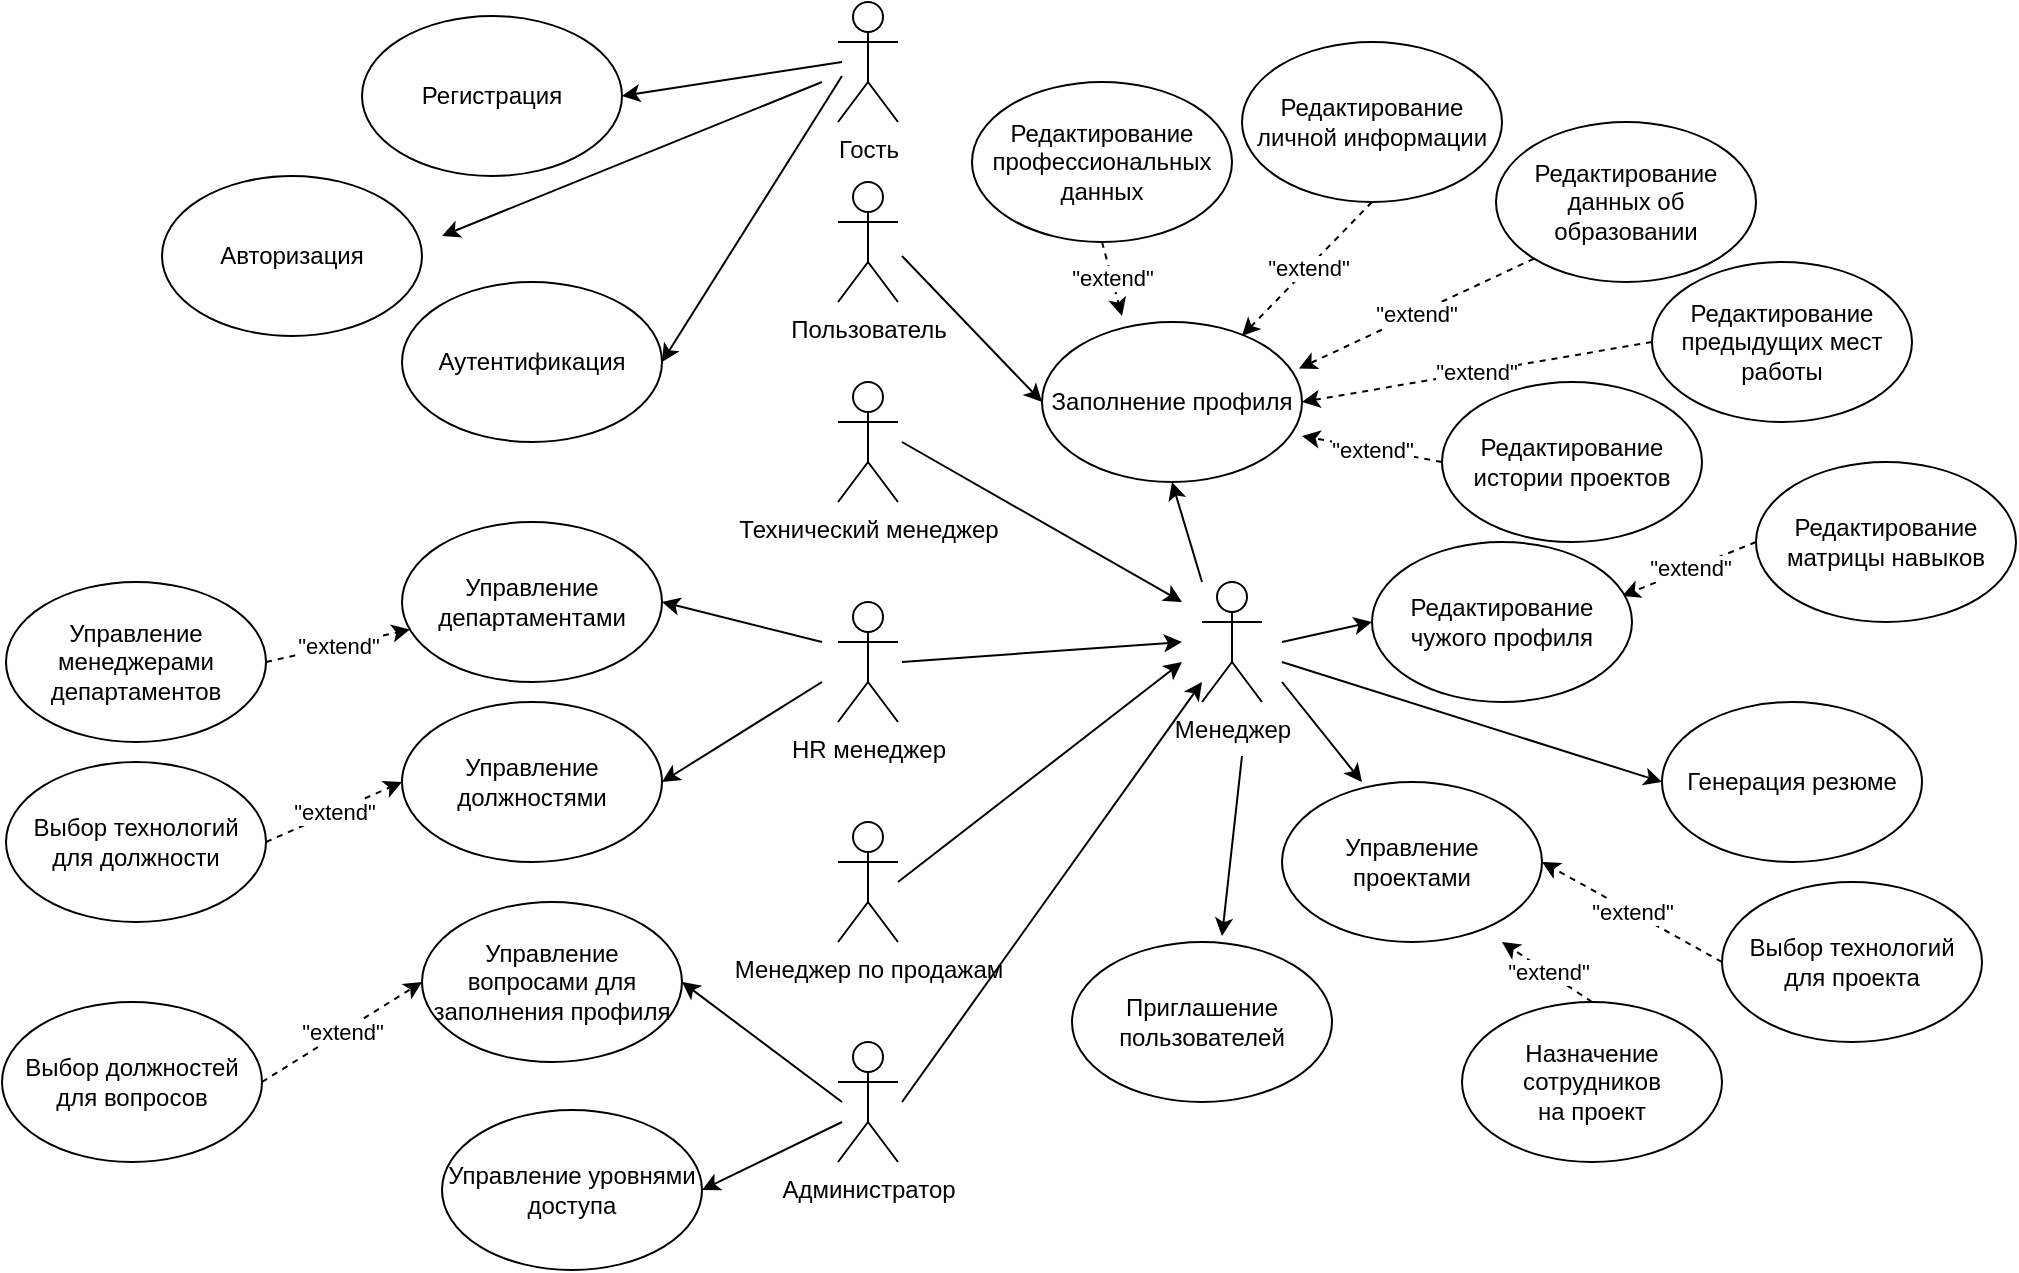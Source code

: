 <mxfile version="10.6.7" type="device"><diagram id="U9gi9Wkgtx3VS2Ca-AUP" name="Page-1"><mxGraphModel dx="1162" dy="649" grid="1" gridSize="10" guides="1" tooltips="1" connect="1" arrows="1" fold="1" page="1" pageScale="1" pageWidth="1169" pageHeight="827" math="0" shadow="0"><root><mxCell id="0"/><mxCell id="1" parent="0"/><mxCell id="jDqMIIxc6Rgo0IjmAow2-37" style="edgeStyle=none;orthogonalLoop=1;jettySize=auto;html=1;entryX=0;entryY=0.5;entryDx=0;entryDy=0;strokeColor=#000000;" parent="1" target="jDqMIIxc6Rgo0IjmAow2-9" edge="1"><mxGeometry relative="1" as="geometry"><mxPoint x="490" y="140" as="sourcePoint"/></mxGeometry></mxCell><mxCell id="jDqMIIxc6Rgo0IjmAow2-1" value="Пользователь&lt;br&gt;" style="shape=umlActor;verticalLabelPosition=bottom;labelBackgroundColor=#ffffff;verticalAlign=top;html=1;outlineConnect=0;" parent="1" vertex="1"><mxGeometry x="458" y="103" width="30" height="60" as="geometry"/></mxCell><mxCell id="jDqMIIxc6Rgo0IjmAow2-33" style="orthogonalLoop=1;jettySize=auto;html=1;strokeColor=#000000;" parent="1" edge="1"><mxGeometry relative="1" as="geometry"><mxPoint x="490" y="233" as="sourcePoint"/><mxPoint x="630" y="313" as="targetPoint"/></mxGeometry></mxCell><mxCell id="jDqMIIxc6Rgo0IjmAow2-6" value="Технический менеджер&lt;br&gt;&lt;br&gt;" style="shape=umlActor;verticalLabelPosition=bottom;labelBackgroundColor=#ffffff;verticalAlign=top;html=1;outlineConnect=0;" parent="1" vertex="1"><mxGeometry x="458" y="203" width="30" height="60" as="geometry"/></mxCell><mxCell id="jDqMIIxc6Rgo0IjmAow2-35" style="edgeStyle=none;orthogonalLoop=1;jettySize=auto;html=1;strokeColor=#000000;" parent="1" edge="1"><mxGeometry relative="1" as="geometry"><mxPoint x="490" y="343" as="sourcePoint"/><mxPoint x="630" y="333" as="targetPoint"/></mxGeometry></mxCell><mxCell id="jDqMIIxc6Rgo0IjmAow2-53" style="edgeStyle=none;orthogonalLoop=1;jettySize=auto;html=1;entryX=1;entryY=0.5;entryDx=0;entryDy=0;strokeColor=#000000;" parent="1" target="jDqMIIxc6Rgo0IjmAow2-18" edge="1"><mxGeometry relative="1" as="geometry"><mxPoint x="450" y="333" as="sourcePoint"/></mxGeometry></mxCell><mxCell id="jDqMIIxc6Rgo0IjmAow2-61" style="edgeStyle=none;orthogonalLoop=1;jettySize=auto;html=1;entryX=1;entryY=0.5;entryDx=0;entryDy=0;strokeColor=#000000;" parent="1" target="jDqMIIxc6Rgo0IjmAow2-22" edge="1"><mxGeometry relative="1" as="geometry"><mxPoint x="450" y="353" as="sourcePoint"/></mxGeometry></mxCell><mxCell id="jDqMIIxc6Rgo0IjmAow2-7" value="HR менеджер&lt;br&gt;" style="shape=umlActor;verticalLabelPosition=bottom;labelBackgroundColor=#ffffff;verticalAlign=top;html=1;outlineConnect=0;" parent="1" vertex="1"><mxGeometry x="458" y="313" width="30" height="60" as="geometry"/></mxCell><mxCell id="jDqMIIxc6Rgo0IjmAow2-36" style="edgeStyle=none;orthogonalLoop=1;jettySize=auto;html=1;strokeColor=#000000;" parent="1" edge="1"><mxGeometry relative="1" as="geometry"><mxPoint x="488" y="453" as="sourcePoint"/><mxPoint x="630" y="343" as="targetPoint"/></mxGeometry></mxCell><mxCell id="jDqMIIxc6Rgo0IjmAow2-8" value="Менеджер по продажам" style="shape=umlActor;verticalLabelPosition=bottom;labelBackgroundColor=#ffffff;verticalAlign=top;html=1;outlineConnect=0;" parent="1" vertex="1"><mxGeometry x="458" y="423" width="30" height="60" as="geometry"/></mxCell><mxCell id="jDqMIIxc6Rgo0IjmAow2-9" value="Заполнение профиля&lt;br&gt;" style="ellipse;whiteSpace=wrap;html=1;" parent="1" vertex="1"><mxGeometry x="560" y="173" width="130" height="80" as="geometry"/></mxCell><mxCell id="jDqMIIxc6Rgo0IjmAow2-41" value="&quot;extend&quot;" style="edgeStyle=none;orthogonalLoop=1;jettySize=auto;html=1;exitX=0.5;exitY=1;exitDx=0;exitDy=0;dashed=1;strokeColor=#000000;entryX=0.769;entryY=0.087;entryDx=0;entryDy=0;entryPerimeter=0;" parent="1" source="jDqMIIxc6Rgo0IjmAow2-10" target="jDqMIIxc6Rgo0IjmAow2-9" edge="1"><mxGeometry relative="1" as="geometry"><mxPoint x="650" y="170" as="targetPoint"/></mxGeometry></mxCell><mxCell id="jDqMIIxc6Rgo0IjmAow2-10" value="Редактирование личной информации&lt;br&gt;" style="ellipse;whiteSpace=wrap;html=1;" parent="1" vertex="1"><mxGeometry x="660" y="33" width="130" height="80" as="geometry"/></mxCell><mxCell id="jDqMIIxc6Rgo0IjmAow2-42" value="&quot;extend&quot;" style="edgeStyle=none;orthogonalLoop=1;jettySize=auto;html=1;exitX=0;exitY=1;exitDx=0;exitDy=0;entryX=0.988;entryY=0.291;entryDx=0;entryDy=0;dashed=1;strokeColor=#000000;entryPerimeter=0;" parent="1" source="jDqMIIxc6Rgo0IjmAow2-11" target="jDqMIIxc6Rgo0IjmAow2-9" edge="1"><mxGeometry relative="1" as="geometry"/></mxCell><mxCell id="jDqMIIxc6Rgo0IjmAow2-11" value="Редактирование данных об образовании&lt;br&gt;" style="ellipse;whiteSpace=wrap;html=1;" parent="1" vertex="1"><mxGeometry x="787" y="73" width="130" height="80" as="geometry"/></mxCell><mxCell id="jDqMIIxc6Rgo0IjmAow2-40" value="&quot;extend&quot;" style="edgeStyle=none;orthogonalLoop=1;jettySize=auto;html=1;exitX=0.5;exitY=1;exitDx=0;exitDy=0;strokeColor=#000000;dashed=1;" parent="1" source="jDqMIIxc6Rgo0IjmAow2-12" edge="1"><mxGeometry relative="1" as="geometry"><mxPoint x="600" y="170" as="targetPoint"/></mxGeometry></mxCell><mxCell id="jDqMIIxc6Rgo0IjmAow2-12" value="Редактирование профессиональных данных&lt;br&gt;" style="ellipse;whiteSpace=wrap;html=1;" parent="1" vertex="1"><mxGeometry x="525" y="53" width="130" height="80" as="geometry"/></mxCell><mxCell id="jDqMIIxc6Rgo0IjmAow2-43" value="&quot;extend&quot;" style="edgeStyle=none;orthogonalLoop=1;jettySize=auto;html=1;exitX=0;exitY=0.5;exitDx=0;exitDy=0;dashed=1;strokeColor=#000000;entryX=1;entryY=0.5;entryDx=0;entryDy=0;" parent="1" source="jDqMIIxc6Rgo0IjmAow2-13" target="jDqMIIxc6Rgo0IjmAow2-9" edge="1"><mxGeometry relative="1" as="geometry"><mxPoint x="700" y="213" as="targetPoint"/></mxGeometry></mxCell><mxCell id="jDqMIIxc6Rgo0IjmAow2-13" value="Редактирование предыдущих мест работы&lt;br&gt;" style="ellipse;whiteSpace=wrap;html=1;" parent="1" vertex="1"><mxGeometry x="865" y="143" width="130" height="80" as="geometry"/></mxCell><mxCell id="jDqMIIxc6Rgo0IjmAow2-44" value="&quot;extend&quot;" style="edgeStyle=none;orthogonalLoop=1;jettySize=auto;html=1;exitX=0;exitY=0.5;exitDx=0;exitDy=0;dashed=1;strokeColor=#000000;" parent="1" source="jDqMIIxc6Rgo0IjmAow2-14" edge="1"><mxGeometry relative="1" as="geometry"><mxPoint x="690" y="230" as="targetPoint"/></mxGeometry></mxCell><mxCell id="jDqMIIxc6Rgo0IjmAow2-14" value="Редактирование истории проектов&lt;br&gt;" style="ellipse;whiteSpace=wrap;html=1;" parent="1" vertex="1"><mxGeometry x="760" y="203" width="130" height="80" as="geometry"/></mxCell><mxCell id="jDqMIIxc6Rgo0IjmAow2-49" value="&quot;extend&quot;" style="edgeStyle=none;orthogonalLoop=1;jettySize=auto;html=1;exitX=0;exitY=0.5;exitDx=0;exitDy=0;strokeColor=#000000;dashed=1;" parent="1" source="jDqMIIxc6Rgo0IjmAow2-15" edge="1"><mxGeometry relative="1" as="geometry"><mxPoint x="850" y="310" as="targetPoint"/></mxGeometry></mxCell><mxCell id="jDqMIIxc6Rgo0IjmAow2-15" value="Редактирование матрицы навыков&lt;br&gt;" style="ellipse;whiteSpace=wrap;html=1;" parent="1" vertex="1"><mxGeometry x="917" y="243" width="130" height="80" as="geometry"/></mxCell><mxCell id="jDqMIIxc6Rgo0IjmAow2-54" value="&quot;extend&quot;" style="edgeStyle=none;orthogonalLoop=1;jettySize=auto;html=1;exitX=1;exitY=0.5;exitDx=0;exitDy=0;strokeColor=#000000;dashed=1;" parent="1" source="jDqMIIxc6Rgo0IjmAow2-17" target="jDqMIIxc6Rgo0IjmAow2-18" edge="1"><mxGeometry relative="1" as="geometry"/></mxCell><mxCell id="jDqMIIxc6Rgo0IjmAow2-17" value="Управление менеджерами департаментов" style="ellipse;whiteSpace=wrap;html=1;" parent="1" vertex="1"><mxGeometry x="42" y="303" width="130" height="80" as="geometry"/></mxCell><mxCell id="jDqMIIxc6Rgo0IjmAow2-18" value="Управление департаментами&lt;br&gt;" style="ellipse;whiteSpace=wrap;html=1;" parent="1" vertex="1"><mxGeometry x="240" y="273" width="130" height="80" as="geometry"/></mxCell><mxCell id="jDqMIIxc6Rgo0IjmAow2-19" value="Управление проектами" style="ellipse;whiteSpace=wrap;html=1;" parent="1" vertex="1"><mxGeometry x="680" y="403" width="130" height="80" as="geometry"/></mxCell><mxCell id="jDqMIIxc6Rgo0IjmAow2-59" value="&quot;extend&quot;" style="edgeStyle=none;orthogonalLoop=1;jettySize=auto;html=1;exitX=0;exitY=0.5;exitDx=0;exitDy=0;entryX=1;entryY=0.5;entryDx=0;entryDy=0;strokeColor=#000000;dashed=1;" parent="1" source="jDqMIIxc6Rgo0IjmAow2-20" target="jDqMIIxc6Rgo0IjmAow2-19" edge="1"><mxGeometry relative="1" as="geometry"/></mxCell><mxCell id="jDqMIIxc6Rgo0IjmAow2-20" value="Выбор технологий&lt;br&gt;для проекта" style="ellipse;whiteSpace=wrap;html=1;" parent="1" vertex="1"><mxGeometry x="900" y="453" width="130" height="80" as="geometry"/></mxCell><mxCell id="jDqMIIxc6Rgo0IjmAow2-58" value="&quot;extend&quot;" style="edgeStyle=none;orthogonalLoop=1;jettySize=auto;html=1;exitX=0.5;exitY=0;exitDx=0;exitDy=0;strokeColor=#000000;dashed=1;" parent="1" source="jDqMIIxc6Rgo0IjmAow2-21" edge="1"><mxGeometry relative="1" as="geometry"><mxPoint x="790" y="483" as="targetPoint"/></mxGeometry></mxCell><mxCell id="jDqMIIxc6Rgo0IjmAow2-21" value="Назначение сотрудников&lt;br&gt;на проект" style="ellipse;whiteSpace=wrap;html=1;" parent="1" vertex="1"><mxGeometry x="770" y="513" width="130" height="80" as="geometry"/></mxCell><mxCell id="jDqMIIxc6Rgo0IjmAow2-22" value="Управление должностями" style="ellipse;whiteSpace=wrap;html=1;" parent="1" vertex="1"><mxGeometry x="240" y="363" width="130" height="80" as="geometry"/></mxCell><mxCell id="jDqMIIxc6Rgo0IjmAow2-60" value="&quot;extend&quot;" style="edgeStyle=none;orthogonalLoop=1;jettySize=auto;html=1;exitX=1;exitY=0.5;exitDx=0;exitDy=0;entryX=0;entryY=0.5;entryDx=0;entryDy=0;dashed=1;strokeColor=#000000;" parent="1" source="jDqMIIxc6Rgo0IjmAow2-23" target="jDqMIIxc6Rgo0IjmAow2-22" edge="1"><mxGeometry relative="1" as="geometry"/></mxCell><mxCell id="jDqMIIxc6Rgo0IjmAow2-23" value="Выбор технологий&lt;br&gt;для должности" style="ellipse;whiteSpace=wrap;html=1;" parent="1" vertex="1"><mxGeometry x="42" y="393" width="130" height="80" as="geometry"/></mxCell><mxCell id="jDqMIIxc6Rgo0IjmAow2-24" value="Управление вопросами для заполнения профиля" style="ellipse;whiteSpace=wrap;html=1;" parent="1" vertex="1"><mxGeometry x="250" y="463" width="130" height="80" as="geometry"/></mxCell><mxCell id="jDqMIIxc6Rgo0IjmAow2-66" value="&quot;extend&quot;" style="edgeStyle=none;orthogonalLoop=1;jettySize=auto;html=1;exitX=1;exitY=0.5;exitDx=0;exitDy=0;entryX=0;entryY=0.5;entryDx=0;entryDy=0;strokeColor=#000000;dashed=1;" parent="1" source="jDqMIIxc6Rgo0IjmAow2-25" target="jDqMIIxc6Rgo0IjmAow2-24" edge="1"><mxGeometry relative="1" as="geometry"/></mxCell><mxCell id="jDqMIIxc6Rgo0IjmAow2-25" value="Выбор должностей для вопросов" style="ellipse;whiteSpace=wrap;html=1;" parent="1" vertex="1"><mxGeometry x="40" y="513" width="130" height="80" as="geometry"/></mxCell><mxCell id="jDqMIIxc6Rgo0IjmAow2-26" value="Редактирование чужого профиля" style="ellipse;whiteSpace=wrap;html=1;" parent="1" vertex="1"><mxGeometry x="725" y="283" width="130" height="80" as="geometry"/></mxCell><mxCell id="jDqMIIxc6Rgo0IjmAow2-28" value="Управление уровнями доступа" style="ellipse;whiteSpace=wrap;html=1;" parent="1" vertex="1"><mxGeometry x="260" y="567" width="130" height="80" as="geometry"/></mxCell><mxCell id="jDqMIIxc6Rgo0IjmAow2-30" value="Генерация резюме" style="ellipse;whiteSpace=wrap;html=1;" parent="1" vertex="1"><mxGeometry x="870" y="363" width="130" height="80" as="geometry"/></mxCell><mxCell id="jDqMIIxc6Rgo0IjmAow2-38" style="edgeStyle=none;orthogonalLoop=1;jettySize=auto;html=1;entryX=0.5;entryY=1;entryDx=0;entryDy=0;strokeColor=#000000;" parent="1" target="jDqMIIxc6Rgo0IjmAow2-9" edge="1"><mxGeometry relative="1" as="geometry"><mxPoint x="640" y="303" as="sourcePoint"/></mxGeometry></mxCell><mxCell id="jDqMIIxc6Rgo0IjmAow2-45" style="edgeStyle=none;orthogonalLoop=1;jettySize=auto;html=1;entryX=0;entryY=0.5;entryDx=0;entryDy=0;strokeColor=#000000;" parent="1" target="jDqMIIxc6Rgo0IjmAow2-26" edge="1"><mxGeometry relative="1" as="geometry"><mxPoint x="680" y="333" as="sourcePoint"/></mxGeometry></mxCell><mxCell id="jDqMIIxc6Rgo0IjmAow2-51" style="edgeStyle=none;orthogonalLoop=1;jettySize=auto;html=1;entryX=0;entryY=0.5;entryDx=0;entryDy=0;strokeColor=#000000;" parent="1" target="jDqMIIxc6Rgo0IjmAow2-30" edge="1"><mxGeometry relative="1" as="geometry"><mxPoint x="680" y="343" as="sourcePoint"/></mxGeometry></mxCell><mxCell id="jDqMIIxc6Rgo0IjmAow2-57" style="edgeStyle=none;orthogonalLoop=1;jettySize=auto;html=1;strokeColor=#000000;" parent="1" edge="1"><mxGeometry relative="1" as="geometry"><mxPoint x="680" y="353" as="sourcePoint"/><mxPoint x="720" y="403" as="targetPoint"/></mxGeometry></mxCell><mxCell id="jDqMIIxc6Rgo0IjmAow2-32" value="Менеджер" style="shape=umlActor;verticalLabelPosition=bottom;labelBackgroundColor=#ffffff;verticalAlign=top;html=1;outlineConnect=0;" parent="1" vertex="1"><mxGeometry x="640" y="303" width="30" height="60" as="geometry"/></mxCell><mxCell id="jDqMIIxc6Rgo0IjmAow2-63" style="edgeStyle=none;orthogonalLoop=1;jettySize=auto;html=1;strokeColor=#000000;" parent="1" edge="1"><mxGeometry relative="1" as="geometry"><mxPoint x="490" y="563" as="sourcePoint"/><mxPoint x="640" y="353" as="targetPoint"/></mxGeometry></mxCell><mxCell id="jDqMIIxc6Rgo0IjmAow2-64" style="edgeStyle=none;orthogonalLoop=1;jettySize=auto;html=1;entryX=1;entryY=0.5;entryDx=0;entryDy=0;strokeColor=#000000;" parent="1" target="jDqMIIxc6Rgo0IjmAow2-24" edge="1"><mxGeometry relative="1" as="geometry"><mxPoint x="460" y="563" as="sourcePoint"/></mxGeometry></mxCell><mxCell id="jDqMIIxc6Rgo0IjmAow2-65" style="edgeStyle=none;orthogonalLoop=1;jettySize=auto;html=1;entryX=1;entryY=0.5;entryDx=0;entryDy=0;strokeColor=#000000;" parent="1" target="jDqMIIxc6Rgo0IjmAow2-28" edge="1"><mxGeometry relative="1" as="geometry"><mxPoint x="460" y="573" as="sourcePoint"/></mxGeometry></mxCell><mxCell id="jDqMIIxc6Rgo0IjmAow2-62" value="Администратор&lt;br&gt;&lt;br&gt;" style="shape=umlActor;verticalLabelPosition=bottom;labelBackgroundColor=#ffffff;verticalAlign=top;html=1;outlineConnect=0;" parent="1" vertex="1"><mxGeometry x="458" y="533" width="30" height="60" as="geometry"/></mxCell><mxCell id="jDqMIIxc6Rgo0IjmAow2-71" style="edgeStyle=none;orthogonalLoop=1;jettySize=auto;html=1;entryX=1;entryY=0.5;entryDx=0;entryDy=0;strokeColor=#000000;" parent="1" target="jDqMIIxc6Rgo0IjmAow2-69" edge="1"><mxGeometry relative="1" as="geometry"><mxPoint x="460" y="43" as="sourcePoint"/></mxGeometry></mxCell><mxCell id="jDqMIIxc6Rgo0IjmAow2-72" style="edgeStyle=none;orthogonalLoop=1;jettySize=auto;html=1;entryX=1;entryY=0.5;entryDx=0;entryDy=0;strokeColor=#000000;" parent="1" target="jDqMIIxc6Rgo0IjmAow2-70" edge="1"><mxGeometry relative="1" as="geometry"><mxPoint x="460" y="50" as="sourcePoint"/></mxGeometry></mxCell><mxCell id="jDqMIIxc6Rgo0IjmAow2-68" value="Гость" style="shape=umlActor;verticalLabelPosition=bottom;labelBackgroundColor=#ffffff;verticalAlign=top;html=1;outlineConnect=0;" parent="1" vertex="1"><mxGeometry x="458" y="13" width="30" height="60" as="geometry"/></mxCell><mxCell id="jDqMIIxc6Rgo0IjmAow2-69" value="Регистрация&lt;br&gt;" style="ellipse;whiteSpace=wrap;html=1;" parent="1" vertex="1"><mxGeometry x="220" y="20" width="130" height="80" as="geometry"/></mxCell><mxCell id="jDqMIIxc6Rgo0IjmAow2-70" value="Аутентификация&lt;br&gt;" style="ellipse;whiteSpace=wrap;html=1;" parent="1" vertex="1"><mxGeometry x="240" y="153" width="130" height="80" as="geometry"/></mxCell><mxCell id="jDqMIIxc6Rgo0IjmAow2-74" value="Приглашение пользователей&lt;br&gt;" style="ellipse;whiteSpace=wrap;html=1;" parent="1" vertex="1"><mxGeometry x="575" y="483" width="130" height="80" as="geometry"/></mxCell><mxCell id="jDqMIIxc6Rgo0IjmAow2-75" style="edgeStyle=none;orthogonalLoop=1;jettySize=auto;html=1;strokeColor=#000000;" parent="1" edge="1"><mxGeometry relative="1" as="geometry"><mxPoint x="660" y="390" as="sourcePoint"/><mxPoint x="650" y="480" as="targetPoint"/></mxGeometry></mxCell><mxCell id="ufrn6KhXzre1VJUeB80J-1" value="Авторизация" style="ellipse;whiteSpace=wrap;html=1;" vertex="1" parent="1"><mxGeometry x="120" y="100" width="130" height="80" as="geometry"/></mxCell><mxCell id="ufrn6KhXzre1VJUeB80J-2" style="edgeStyle=none;orthogonalLoop=1;jettySize=auto;html=1;strokeColor=#000000;" edge="1" parent="1"><mxGeometry relative="1" as="geometry"><mxPoint x="450" y="53" as="sourcePoint"/><mxPoint x="260" y="130" as="targetPoint"/></mxGeometry></mxCell></root></mxGraphModel></diagram></mxfile>